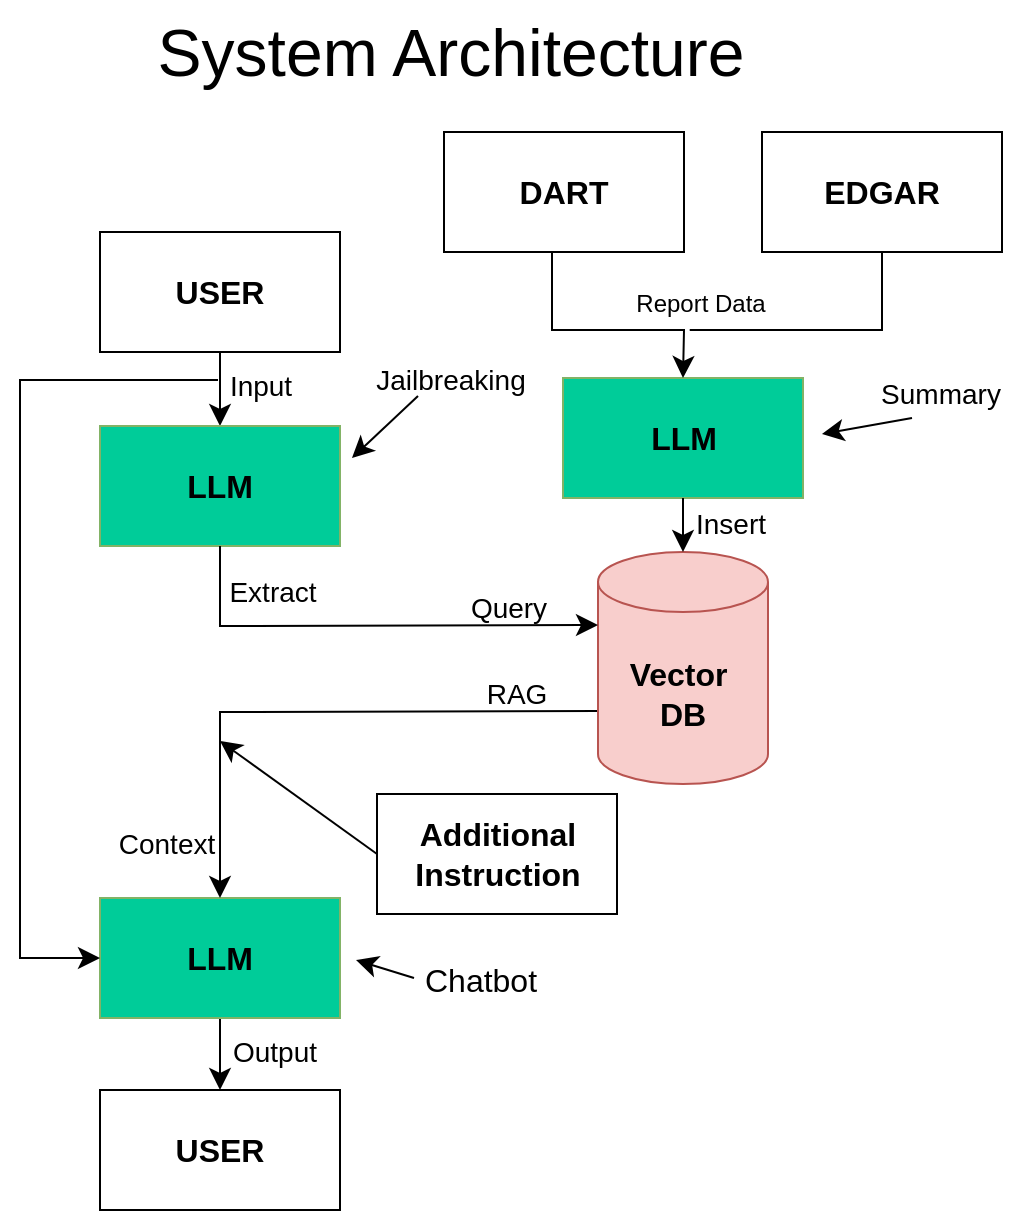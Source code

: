 <mxfile version="24.2.1" type="device">
  <diagram name="페이지-1" id="_Pte0aiEgO_7aKyXO-_I">
    <mxGraphModel dx="1834" dy="1156" grid="0" gridSize="10" guides="1" tooltips="1" connect="1" arrows="1" fold="1" page="0" pageScale="1" pageWidth="827" pageHeight="1169" math="0" shadow="0">
      <root>
        <mxCell id="0" />
        <mxCell id="1" parent="0" />
        <mxCell id="zxIQUl1xdKcMc-ANKgj4-15" style="edgeStyle=none;curved=1;rounded=0;orthogonalLoop=1;jettySize=auto;html=1;exitX=0.5;exitY=1;exitDx=0;exitDy=0;entryX=0.5;entryY=0;entryDx=0;entryDy=0;fontSize=12;startSize=8;endSize=8;" edge="1" parent="1" source="zxIQUl1xdKcMc-ANKgj4-1" target="zxIQUl1xdKcMc-ANKgj4-2">
          <mxGeometry relative="1" as="geometry">
            <Array as="points">
              <mxPoint x="-28" y="-28" />
            </Array>
          </mxGeometry>
        </mxCell>
        <mxCell id="zxIQUl1xdKcMc-ANKgj4-1" value="&lt;font style=&quot;font-size: 16px;&quot;&gt;&lt;b&gt;USER&lt;/b&gt;&lt;/font&gt;" style="rounded=0;whiteSpace=wrap;html=1;" vertex="1" parent="1">
          <mxGeometry x="-88" y="-107" width="120" height="60" as="geometry" />
        </mxCell>
        <mxCell id="zxIQUl1xdKcMc-ANKgj4-2" value="&lt;font style=&quot;font-size: 16px;&quot;&gt;&lt;b&gt;LLM&lt;/b&gt;&lt;/font&gt;" style="rounded=0;whiteSpace=wrap;html=1;fillColor=#00CC99;strokeColor=#82b366;" vertex="1" parent="1">
          <mxGeometry x="-88" y="-10" width="120" height="60" as="geometry" />
        </mxCell>
        <mxCell id="zxIQUl1xdKcMc-ANKgj4-21" style="edgeStyle=none;curved=1;rounded=0;orthogonalLoop=1;jettySize=auto;html=1;exitX=0.5;exitY=1;exitDx=0;exitDy=0;entryX=0.5;entryY=0;entryDx=0;entryDy=0;fontSize=12;startSize=8;endSize=8;" edge="1" parent="1" source="zxIQUl1xdKcMc-ANKgj4-3" target="zxIQUl1xdKcMc-ANKgj4-4">
          <mxGeometry relative="1" as="geometry" />
        </mxCell>
        <mxCell id="zxIQUl1xdKcMc-ANKgj4-3" value="&lt;font style=&quot;font-size: 16px;&quot;&gt;&lt;b&gt;LLM&lt;/b&gt;&lt;/font&gt;" style="rounded=0;whiteSpace=wrap;html=1;fillColor=#00cc99;strokeColor=#82b366;" vertex="1" parent="1">
          <mxGeometry x="-88" y="226" width="120" height="60" as="geometry" />
        </mxCell>
        <mxCell id="zxIQUl1xdKcMc-ANKgj4-4" value="&lt;font style=&quot;font-size: 16px;&quot;&gt;&lt;b&gt;USER&lt;/b&gt;&lt;/font&gt;" style="rounded=0;whiteSpace=wrap;html=1;" vertex="1" parent="1">
          <mxGeometry x="-88" y="322" width="120" height="60" as="geometry" />
        </mxCell>
        <mxCell id="zxIQUl1xdKcMc-ANKgj4-17" style="edgeStyle=none;curved=0;rounded=0;orthogonalLoop=1;jettySize=auto;html=1;exitX=0;exitY=0;exitDx=0;exitDy=79.5;exitPerimeter=0;entryX=0.5;entryY=0;entryDx=0;entryDy=0;fontSize=12;startSize=8;endSize=8;" edge="1" parent="1" source="zxIQUl1xdKcMc-ANKgj4-5" target="zxIQUl1xdKcMc-ANKgj4-3">
          <mxGeometry relative="1" as="geometry">
            <Array as="points">
              <mxPoint x="-28" y="133" />
            </Array>
          </mxGeometry>
        </mxCell>
        <mxCell id="zxIQUl1xdKcMc-ANKgj4-5" value="&lt;font style=&quot;font-size: 16px;&quot;&gt;&lt;b&gt;Vector&amp;nbsp;&lt;/b&gt;&lt;/font&gt;&lt;div style=&quot;font-size: 16px;&quot;&gt;&lt;font style=&quot;font-size: 16px;&quot;&gt;&lt;b&gt;DB&lt;/b&gt;&lt;/font&gt;&lt;/div&gt;" style="shape=cylinder3;whiteSpace=wrap;html=1;boundedLbl=1;backgroundOutline=1;size=15;fillColor=#f8cecc;strokeColor=#b85450;" vertex="1" parent="1">
          <mxGeometry x="161" y="53" width="85" height="116" as="geometry" />
        </mxCell>
        <mxCell id="zxIQUl1xdKcMc-ANKgj4-8" value="&lt;font style=&quot;font-size: 16px;&quot;&gt;&lt;b&gt;DART&lt;/b&gt;&lt;/font&gt;" style="rounded=0;whiteSpace=wrap;html=1;" vertex="1" parent="1">
          <mxGeometry x="84" y="-157" width="120" height="60" as="geometry" />
        </mxCell>
        <mxCell id="zxIQUl1xdKcMc-ANKgj4-9" value="&lt;font style=&quot;font-size: 16px;&quot;&gt;&lt;b&gt;LLM&lt;/b&gt;&lt;/font&gt;" style="rounded=0;whiteSpace=wrap;html=1;fillColor=#00cc99;strokeColor=#82b366;" vertex="1" parent="1">
          <mxGeometry x="143.5" y="-34" width="120" height="60" as="geometry" />
        </mxCell>
        <mxCell id="zxIQUl1xdKcMc-ANKgj4-10" value="&lt;font style=&quot;font-size: 16px;&quot;&gt;&lt;b&gt;EDGAR&lt;/b&gt;&lt;/font&gt;" style="rounded=0;whiteSpace=wrap;html=1;" vertex="1" parent="1">
          <mxGeometry x="243" y="-157" width="120" height="60" as="geometry" />
        </mxCell>
        <mxCell id="zxIQUl1xdKcMc-ANKgj4-11" value="" style="endArrow=classic;html=1;rounded=0;fontSize=12;startSize=8;endSize=8;curved=0;exitX=0.45;exitY=1.008;exitDx=0;exitDy=0;exitPerimeter=0;entryX=0.5;entryY=0;entryDx=0;entryDy=0;" edge="1" parent="1" source="zxIQUl1xdKcMc-ANKgj4-8" target="zxIQUl1xdKcMc-ANKgj4-9">
          <mxGeometry width="50" height="50" relative="1" as="geometry">
            <mxPoint x="142" y="227" as="sourcePoint" />
            <mxPoint x="192" y="177" as="targetPoint" />
            <Array as="points">
              <mxPoint x="138" y="-58" />
              <mxPoint x="204" y="-58" />
            </Array>
          </mxGeometry>
        </mxCell>
        <mxCell id="zxIQUl1xdKcMc-ANKgj4-13" value="" style="endArrow=none;html=1;rounded=0;fontSize=12;startSize=8;endSize=8;curved=0;exitX=0.5;exitY=1;exitDx=0;exitDy=0;entryX=0.438;entryY=1;entryDx=0;entryDy=0;entryPerimeter=0;" edge="1" parent="1" source="zxIQUl1xdKcMc-ANKgj4-10" target="zxIQUl1xdKcMc-ANKgj4-14">
          <mxGeometry width="50" height="50" relative="1" as="geometry">
            <mxPoint x="142" y="227" as="sourcePoint" />
            <mxPoint x="205" y="-63" as="targetPoint" />
            <Array as="points">
              <mxPoint x="303" y="-58" />
            </Array>
          </mxGeometry>
        </mxCell>
        <mxCell id="zxIQUl1xdKcMc-ANKgj4-14" value="&lt;font style=&quot;font-size: 12px;&quot;&gt;Report Data&lt;/font&gt;" style="text;html=1;align=center;verticalAlign=middle;resizable=0;points=[];autosize=1;strokeColor=none;fillColor=none;fontSize=16;" vertex="1" parent="1">
          <mxGeometry x="170.5" y="-89" width="83" height="31" as="geometry" />
        </mxCell>
        <mxCell id="zxIQUl1xdKcMc-ANKgj4-16" style="edgeStyle=none;curved=0;rounded=0;orthogonalLoop=1;jettySize=auto;html=1;exitX=0.5;exitY=1;exitDx=0;exitDy=0;entryX=0;entryY=0;entryDx=0;entryDy=36.5;entryPerimeter=0;fontSize=12;startSize=8;endSize=8;" edge="1" parent="1" source="zxIQUl1xdKcMc-ANKgj4-2" target="zxIQUl1xdKcMc-ANKgj4-5">
          <mxGeometry relative="1" as="geometry">
            <Array as="points">
              <mxPoint x="-28" y="90" />
            </Array>
          </mxGeometry>
        </mxCell>
        <mxCell id="zxIQUl1xdKcMc-ANKgj4-18" value="" style="endArrow=classic;html=1;rounded=0;fontSize=12;startSize=8;endSize=8;curved=0;entryX=0;entryY=0.5;entryDx=0;entryDy=0;" edge="1" parent="1" target="zxIQUl1xdKcMc-ANKgj4-3">
          <mxGeometry width="50" height="50" relative="1" as="geometry">
            <mxPoint x="-29" y="-33" as="sourcePoint" />
            <mxPoint x="75" y="148" as="targetPoint" />
            <Array as="points">
              <mxPoint x="-128" y="-33" />
              <mxPoint x="-128" y="256" />
            </Array>
          </mxGeometry>
        </mxCell>
        <mxCell id="zxIQUl1xdKcMc-ANKgj4-19" style="edgeStyle=none;curved=1;rounded=0;orthogonalLoop=1;jettySize=auto;html=1;exitX=0.5;exitY=1;exitDx=0;exitDy=0;entryX=0.5;entryY=0;entryDx=0;entryDy=0;entryPerimeter=0;fontSize=12;startSize=8;endSize=8;" edge="1" parent="1" source="zxIQUl1xdKcMc-ANKgj4-9" target="zxIQUl1xdKcMc-ANKgj4-5">
          <mxGeometry relative="1" as="geometry" />
        </mxCell>
        <mxCell id="zxIQUl1xdKcMc-ANKgj4-20" value="&lt;font style=&quot;font-size: 14px;&quot;&gt;Input&lt;/font&gt;" style="text;html=1;align=center;verticalAlign=middle;resizable=0;points=[];autosize=1;strokeColor=none;fillColor=none;fontSize=16;" vertex="1" parent="1">
          <mxGeometry x="-33" y="-47" width="49" height="31" as="geometry" />
        </mxCell>
        <mxCell id="zxIQUl1xdKcMc-ANKgj4-22" value="&lt;font style=&quot;font-size: 14px;&quot;&gt;Output&lt;/font&gt;" style="text;html=1;align=center;verticalAlign=middle;resizable=0;points=[];autosize=1;strokeColor=none;fillColor=none;fontSize=16;" vertex="1" parent="1">
          <mxGeometry x="-31" y="286" width="60" height="31" as="geometry" />
        </mxCell>
        <mxCell id="zxIQUl1xdKcMc-ANKgj4-25" style="edgeStyle=none;curved=1;rounded=0;orthogonalLoop=1;jettySize=auto;html=1;exitX=0;exitY=0.5;exitDx=0;exitDy=0;fontSize=12;startSize=8;endSize=8;" edge="1" parent="1" source="zxIQUl1xdKcMc-ANKgj4-24">
          <mxGeometry relative="1" as="geometry">
            <mxPoint x="-28.0" y="147.5" as="targetPoint" />
          </mxGeometry>
        </mxCell>
        <mxCell id="zxIQUl1xdKcMc-ANKgj4-24" value="&lt;span style=&quot;font-size: 16px;&quot;&gt;&lt;b&gt;Additional&lt;/b&gt;&lt;/span&gt;&lt;div&gt;&lt;span style=&quot;font-size: 16px;&quot;&gt;&lt;b&gt;Instruction&lt;/b&gt;&lt;/span&gt;&lt;/div&gt;" style="rounded=0;whiteSpace=wrap;html=1;" vertex="1" parent="1">
          <mxGeometry x="50.5" y="174" width="120" height="60" as="geometry" />
        </mxCell>
        <mxCell id="zxIQUl1xdKcMc-ANKgj4-26" value="&lt;font style=&quot;font-size: 14px;&quot;&gt;Context&lt;/font&gt;" style="text;html=1;align=center;verticalAlign=middle;resizable=0;points=[];autosize=1;strokeColor=none;fillColor=none;fontSize=16;" vertex="1" parent="1">
          <mxGeometry x="-88" y="182" width="66" height="31" as="geometry" />
        </mxCell>
        <mxCell id="zxIQUl1xdKcMc-ANKgj4-27" value="&lt;font style=&quot;font-size: 14px;&quot;&gt;RAG&lt;/font&gt;" style="text;html=1;align=center;verticalAlign=middle;resizable=0;points=[];autosize=1;strokeColor=none;fillColor=none;fontSize=16;" vertex="1" parent="1">
          <mxGeometry x="95.5" y="107" width="48" height="31" as="geometry" />
        </mxCell>
        <mxCell id="zxIQUl1xdKcMc-ANKgj4-28" value="&lt;font style=&quot;font-size: 14px;&quot;&gt;Jailbreaking&lt;/font&gt;" style="text;html=1;align=center;verticalAlign=middle;resizable=0;points=[];autosize=1;strokeColor=none;fillColor=none;fontSize=16;" vertex="1" parent="1">
          <mxGeometry x="40" y="-50" width="93" height="31" as="geometry" />
        </mxCell>
        <mxCell id="zxIQUl1xdKcMc-ANKgj4-29" value="" style="endArrow=classic;html=1;rounded=0;fontSize=12;startSize=8;endSize=8;curved=1;" edge="1" parent="1">
          <mxGeometry width="50" height="50" relative="1" as="geometry">
            <mxPoint x="71" y="-25" as="sourcePoint" />
            <mxPoint x="38" y="6" as="targetPoint" />
          </mxGeometry>
        </mxCell>
        <mxCell id="zxIQUl1xdKcMc-ANKgj4-30" value="" style="endArrow=classic;html=1;rounded=0;fontSize=12;startSize=8;endSize=8;curved=1;" edge="1" parent="1">
          <mxGeometry width="50" height="50" relative="1" as="geometry">
            <mxPoint x="318" y="-14" as="sourcePoint" />
            <mxPoint x="273" y="-6" as="targetPoint" />
          </mxGeometry>
        </mxCell>
        <mxCell id="zxIQUl1xdKcMc-ANKgj4-31" value="&lt;font style=&quot;font-size: 14px;&quot;&gt;Summary&lt;/font&gt;" style="text;html=1;align=center;verticalAlign=middle;resizable=0;points=[];autosize=1;strokeColor=none;fillColor=none;fontSize=16;" vertex="1" parent="1">
          <mxGeometry x="293" y="-43" width="78" height="31" as="geometry" />
        </mxCell>
        <mxCell id="zxIQUl1xdKcMc-ANKgj4-32" value="&lt;font style=&quot;font-size: 14px;&quot;&gt;Insert&lt;/font&gt;" style="text;html=1;align=center;verticalAlign=middle;resizable=0;points=[];autosize=1;strokeColor=none;fillColor=none;fontSize=16;" vertex="1" parent="1">
          <mxGeometry x="200.5" y="22" width="53" height="31" as="geometry" />
        </mxCell>
        <mxCell id="zxIQUl1xdKcMc-ANKgj4-33" value="&lt;font style=&quot;font-size: 14px;&quot;&gt;Query&lt;/font&gt;" style="text;html=1;align=center;verticalAlign=middle;resizable=0;points=[];autosize=1;strokeColor=none;fillColor=none;fontSize=16;" vertex="1" parent="1">
          <mxGeometry x="87.5" y="64" width="56" height="31" as="geometry" />
        </mxCell>
        <mxCell id="zxIQUl1xdKcMc-ANKgj4-34" value="&lt;font style=&quot;font-size: 14px;&quot;&gt;Extract&lt;/font&gt;" style="text;html=1;align=center;verticalAlign=middle;resizable=0;points=[];autosize=1;strokeColor=none;fillColor=none;fontSize=16;" vertex="1" parent="1">
          <mxGeometry x="-33" y="56" width="62" height="31" as="geometry" />
        </mxCell>
        <mxCell id="zxIQUl1xdKcMc-ANKgj4-35" value="Chatbot" style="text;html=1;align=center;verticalAlign=middle;resizable=0;points=[];autosize=1;strokeColor=none;fillColor=none;fontSize=16;" vertex="1" parent="1">
          <mxGeometry x="65" y="251" width="74" height="31" as="geometry" />
        </mxCell>
        <mxCell id="zxIQUl1xdKcMc-ANKgj4-36" value="" style="endArrow=classic;html=1;rounded=0;fontSize=12;startSize=8;endSize=8;curved=1;exitX=0.054;exitY=0.484;exitDx=0;exitDy=0;exitPerimeter=0;" edge="1" parent="1" source="zxIQUl1xdKcMc-ANKgj4-35">
          <mxGeometry width="50" height="50" relative="1" as="geometry">
            <mxPoint x="117" y="198" as="sourcePoint" />
            <mxPoint x="40" y="257" as="targetPoint" />
          </mxGeometry>
        </mxCell>
        <mxCell id="zxIQUl1xdKcMc-ANKgj4-38" value="&lt;font style=&quot;font-size: 33px;&quot;&gt;System Architecture&lt;/font&gt;" style="text;html=1;align=center;verticalAlign=middle;resizable=0;points=[];autosize=1;strokeColor=none;fillColor=none;fontSize=16;" vertex="1" parent="1">
          <mxGeometry x="-69" y="-223" width="311" height="52" as="geometry" />
        </mxCell>
      </root>
    </mxGraphModel>
  </diagram>
</mxfile>
